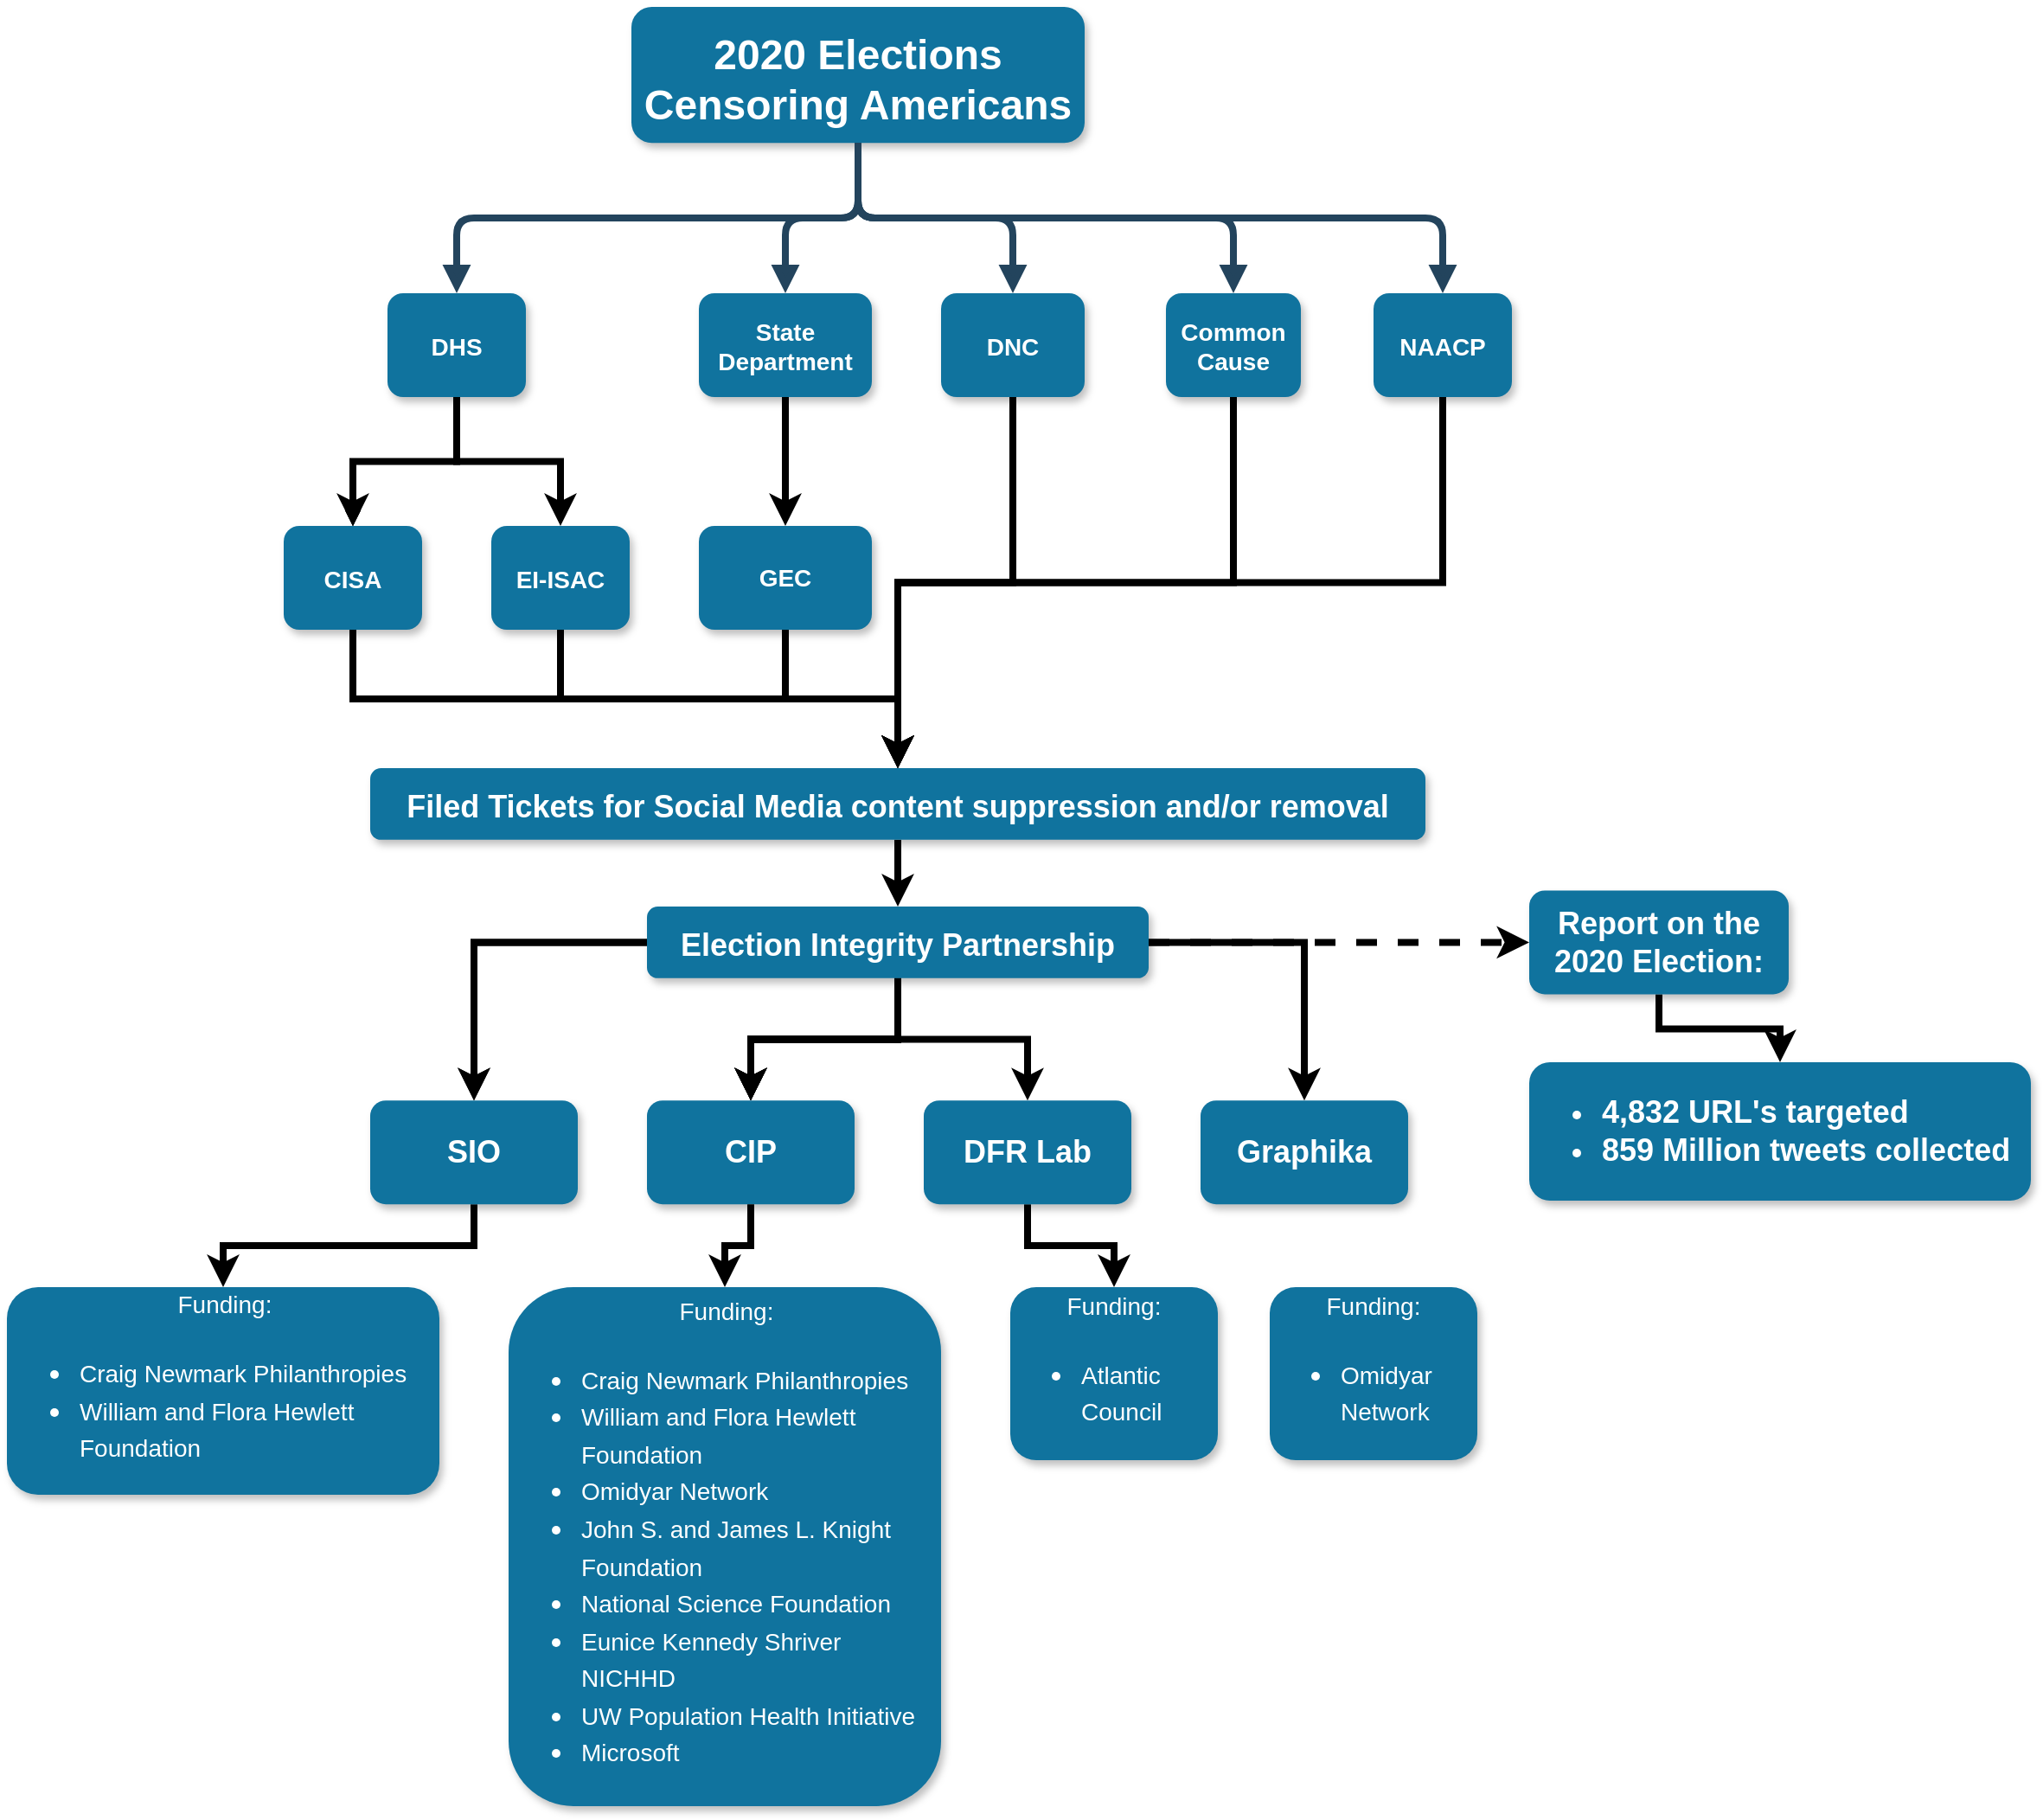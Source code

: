 <mxfile version="25.0.3">
  <diagram name="Page-1" id="97916047-d0de-89f5-080d-49f4d83e522f">
    <mxGraphModel dx="2014" dy="1180" grid="1" gridSize="10" guides="1" tooltips="1" connect="1" arrows="1" fold="1" page="1" pageScale="1.5" pageWidth="1169" pageHeight="827" background="none" math="0" shadow="0">
      <root>
        <mxCell id="0" />
        <mxCell id="1" parent="0" />
        <mxCell id="2" value="2020 Elections&#xa;Censoring Americans" style="rounded=1;fillColor=#10739E;strokeColor=none;shadow=1;gradientColor=none;fontStyle=1;fontColor=#FFFFFF;fontSize=24;" parent="1" vertex="1">
          <mxGeometry x="641" y="190" width="262" height="78.6" as="geometry" />
        </mxCell>
        <mxCell id="8mUJGmUW6T9Jdl6dIGD1-65" value="" style="edgeStyle=orthogonalEdgeStyle;rounded=0;orthogonalLoop=1;jettySize=auto;html=1;" edge="1" parent="1" source="3" target="8mUJGmUW6T9Jdl6dIGD1-64">
          <mxGeometry relative="1" as="geometry" />
        </mxCell>
        <mxCell id="8mUJGmUW6T9Jdl6dIGD1-66" value="" style="edgeStyle=orthogonalEdgeStyle;rounded=0;orthogonalLoop=1;jettySize=auto;html=1;" edge="1" parent="1" source="3" target="8mUJGmUW6T9Jdl6dIGD1-64">
          <mxGeometry relative="1" as="geometry" />
        </mxCell>
        <mxCell id="8mUJGmUW6T9Jdl6dIGD1-67" value="" style="edgeStyle=orthogonalEdgeStyle;rounded=0;orthogonalLoop=1;jettySize=auto;html=1;" edge="1" parent="1" source="3" target="8mUJGmUW6T9Jdl6dIGD1-64">
          <mxGeometry relative="1" as="geometry" />
        </mxCell>
        <mxCell id="8mUJGmUW6T9Jdl6dIGD1-68" value="" style="edgeStyle=orthogonalEdgeStyle;rounded=0;orthogonalLoop=1;jettySize=auto;html=1;strokeWidth=4;" edge="1" parent="1" source="3" target="8mUJGmUW6T9Jdl6dIGD1-64">
          <mxGeometry relative="1" as="geometry" />
        </mxCell>
        <mxCell id="8mUJGmUW6T9Jdl6dIGD1-70" value="" style="edgeStyle=orthogonalEdgeStyle;rounded=0;orthogonalLoop=1;jettySize=auto;html=1;strokeWidth=4;" edge="1" parent="1" source="3" target="8mUJGmUW6T9Jdl6dIGD1-69">
          <mxGeometry relative="1" as="geometry" />
        </mxCell>
        <mxCell id="3" value="DHS" style="rounded=1;fillColor=#10739E;strokeColor=none;shadow=1;gradientColor=none;fontStyle=1;fontColor=#FFFFFF;fontSize=14;" parent="1" vertex="1">
          <mxGeometry x="500" y="355.5" width="80" height="60" as="geometry" />
        </mxCell>
        <mxCell id="29" value="" style="edgeStyle=elbowEdgeStyle;elbow=vertical;strokeWidth=4;endArrow=block;endFill=1;fontStyle=1;strokeColor=#23445D;" parent="1" source="2" target="3" edge="1">
          <mxGeometry x="22" y="165.5" width="100" height="100" as="geometry">
            <mxPoint x="22" y="265.5" as="sourcePoint" />
            <mxPoint x="122" y="165.5" as="targetPoint" />
          </mxGeometry>
        </mxCell>
        <mxCell id="8mUJGmUW6T9Jdl6dIGD1-72" value="" style="edgeStyle=orthogonalEdgeStyle;rounded=0;orthogonalLoop=1;jettySize=auto;html=1;strokeWidth=4;" edge="1" parent="1" source="8mUJGmUW6T9Jdl6dIGD1-55" target="8mUJGmUW6T9Jdl6dIGD1-71">
          <mxGeometry relative="1" as="geometry" />
        </mxCell>
        <mxCell id="8mUJGmUW6T9Jdl6dIGD1-55" value="State Department" style="rounded=1;fillColor=#10739E;strokeColor=none;shadow=1;gradientColor=none;fontStyle=1;fontColor=#FFFFFF;fontSize=14;whiteSpace=wrap;" vertex="1" parent="1">
          <mxGeometry x="680" y="355.5" width="100" height="60" as="geometry" />
        </mxCell>
        <mxCell id="8mUJGmUW6T9Jdl6dIGD1-77" style="edgeStyle=orthogonalEdgeStyle;shape=connector;rounded=0;orthogonalLoop=1;jettySize=auto;html=1;exitX=0.5;exitY=1;exitDx=0;exitDy=0;strokeColor=default;strokeWidth=4;align=center;verticalAlign=middle;fontFamily=Helvetica;fontSize=11;fontColor=default;labelBackgroundColor=default;endArrow=classic;" edge="1" parent="1" source="8mUJGmUW6T9Jdl6dIGD1-56" target="8mUJGmUW6T9Jdl6dIGD1-73">
          <mxGeometry relative="1" as="geometry" />
        </mxCell>
        <mxCell id="8mUJGmUW6T9Jdl6dIGD1-56" value="DNC" style="rounded=1;fillColor=#10739E;strokeColor=none;shadow=1;gradientColor=none;fontStyle=1;fontColor=#FFFFFF;fontSize=14;" vertex="1" parent="1">
          <mxGeometry x="820" y="355.5" width="83" height="60" as="geometry" />
        </mxCell>
        <mxCell id="8mUJGmUW6T9Jdl6dIGD1-78" style="edgeStyle=orthogonalEdgeStyle;shape=connector;rounded=0;orthogonalLoop=1;jettySize=auto;html=1;exitX=0.5;exitY=1;exitDx=0;exitDy=0;strokeColor=default;strokeWidth=4;align=center;verticalAlign=middle;fontFamily=Helvetica;fontSize=11;fontColor=default;labelBackgroundColor=default;endArrow=classic;" edge="1" parent="1" source="8mUJGmUW6T9Jdl6dIGD1-57" target="8mUJGmUW6T9Jdl6dIGD1-73">
          <mxGeometry relative="1" as="geometry" />
        </mxCell>
        <mxCell id="8mUJGmUW6T9Jdl6dIGD1-57" value="Common Cause" style="rounded=1;fillColor=#10739E;strokeColor=none;shadow=1;gradientColor=none;fontStyle=1;fontColor=#FFFFFF;fontSize=14;whiteSpace=wrap;" vertex="1" parent="1">
          <mxGeometry x="950" y="355.5" width="78" height="60" as="geometry" />
        </mxCell>
        <mxCell id="8mUJGmUW6T9Jdl6dIGD1-79" style="edgeStyle=orthogonalEdgeStyle;shape=connector;rounded=0;orthogonalLoop=1;jettySize=auto;html=1;exitX=0.5;exitY=1;exitDx=0;exitDy=0;strokeColor=default;strokeWidth=4;align=center;verticalAlign=middle;fontFamily=Helvetica;fontSize=11;fontColor=default;labelBackgroundColor=default;endArrow=classic;" edge="1" parent="1" source="8mUJGmUW6T9Jdl6dIGD1-58" target="8mUJGmUW6T9Jdl6dIGD1-73">
          <mxGeometry relative="1" as="geometry" />
        </mxCell>
        <mxCell id="8mUJGmUW6T9Jdl6dIGD1-58" value="NAACP" style="rounded=1;fillColor=#10739E;strokeColor=none;shadow=1;gradientColor=none;fontStyle=1;fontColor=#FFFFFF;fontSize=14;" vertex="1" parent="1">
          <mxGeometry x="1070" y="355.5" width="80" height="60" as="geometry" />
        </mxCell>
        <mxCell id="8mUJGmUW6T9Jdl6dIGD1-60" value="" style="edgeStyle=elbowEdgeStyle;elbow=vertical;strokeWidth=4;endArrow=block;endFill=1;fontStyle=1;strokeColor=#23445D;entryX=0.5;entryY=0;entryDx=0;entryDy=0;exitX=0.5;exitY=1;exitDx=0;exitDy=0;" edge="1" parent="1" source="2" target="8mUJGmUW6T9Jdl6dIGD1-55">
          <mxGeometry x="22" y="165.5" width="100" height="100" as="geometry">
            <mxPoint x="782" y="279" as="sourcePoint" />
            <mxPoint x="520" y="366" as="targetPoint" />
          </mxGeometry>
        </mxCell>
        <mxCell id="8mUJGmUW6T9Jdl6dIGD1-61" value="" style="edgeStyle=elbowEdgeStyle;elbow=vertical;strokeWidth=4;endArrow=block;endFill=1;fontStyle=1;strokeColor=#23445D;entryX=0.5;entryY=0;entryDx=0;entryDy=0;exitX=0.5;exitY=1;exitDx=0;exitDy=0;" edge="1" parent="1" source="2" target="8mUJGmUW6T9Jdl6dIGD1-57">
          <mxGeometry x="22" y="165.5" width="100" height="100" as="geometry">
            <mxPoint x="860" y="590" as="sourcePoint" />
            <mxPoint x="598" y="677" as="targetPoint" />
          </mxGeometry>
        </mxCell>
        <mxCell id="8mUJGmUW6T9Jdl6dIGD1-62" value="" style="edgeStyle=elbowEdgeStyle;elbow=vertical;strokeWidth=4;endArrow=block;endFill=1;fontStyle=1;strokeColor=#23445D;entryX=0.5;entryY=0;entryDx=0;entryDy=0;exitX=0.5;exitY=1;exitDx=0;exitDy=0;" edge="1" parent="1" source="2" target="8mUJGmUW6T9Jdl6dIGD1-58">
          <mxGeometry x="22" y="165.5" width="100" height="100" as="geometry">
            <mxPoint x="1302" y="620" as="sourcePoint" />
            <mxPoint x="1040" y="707" as="targetPoint" />
          </mxGeometry>
        </mxCell>
        <mxCell id="8mUJGmUW6T9Jdl6dIGD1-63" value="" style="edgeStyle=elbowEdgeStyle;elbow=vertical;strokeWidth=4;endArrow=block;endFill=1;fontStyle=1;strokeColor=#23445D;entryX=0.5;entryY=0;entryDx=0;entryDy=0;exitX=0.5;exitY=1;exitDx=0;exitDy=0;" edge="1" parent="1" source="2" target="8mUJGmUW6T9Jdl6dIGD1-56">
          <mxGeometry x="22" y="165.5" width="100" height="100" as="geometry">
            <mxPoint x="1272" y="210" as="sourcePoint" />
            <mxPoint x="1010" y="297" as="targetPoint" />
          </mxGeometry>
        </mxCell>
        <mxCell id="8mUJGmUW6T9Jdl6dIGD1-74" style="edgeStyle=orthogonalEdgeStyle;shape=connector;rounded=0;orthogonalLoop=1;jettySize=auto;html=1;exitX=0.5;exitY=1;exitDx=0;exitDy=0;strokeColor=default;strokeWidth=4;align=center;verticalAlign=middle;fontFamily=Helvetica;fontSize=11;fontColor=default;labelBackgroundColor=default;endArrow=classic;" edge="1" parent="1" source="8mUJGmUW6T9Jdl6dIGD1-64" target="8mUJGmUW6T9Jdl6dIGD1-73">
          <mxGeometry relative="1" as="geometry" />
        </mxCell>
        <UserObject label="CISA" tooltip="Cybersecurity Infrastructure Security Agency" id="8mUJGmUW6T9Jdl6dIGD1-64">
          <mxCell style="rounded=1;fillColor=#10739E;strokeColor=none;shadow=1;gradientColor=none;fontStyle=1;fontColor=#FFFFFF;fontSize=14;" vertex="1" parent="1">
            <mxGeometry x="440" y="490" width="80" height="60" as="geometry" />
          </mxCell>
        </UserObject>
        <mxCell id="8mUJGmUW6T9Jdl6dIGD1-75" style="edgeStyle=orthogonalEdgeStyle;shape=connector;rounded=0;orthogonalLoop=1;jettySize=auto;html=1;exitX=0.5;exitY=1;exitDx=0;exitDy=0;strokeColor=default;strokeWidth=4;align=center;verticalAlign=middle;fontFamily=Helvetica;fontSize=11;fontColor=default;labelBackgroundColor=default;endArrow=classic;" edge="1" parent="1" source="8mUJGmUW6T9Jdl6dIGD1-69" target="8mUJGmUW6T9Jdl6dIGD1-73">
          <mxGeometry relative="1" as="geometry" />
        </mxCell>
        <UserObject label="EI-ISAC" tooltip="Elections Infrastructure Information Sharing &amp; Analysis Center" id="8mUJGmUW6T9Jdl6dIGD1-69">
          <mxCell style="rounded=1;fillColor=#10739E;strokeColor=none;shadow=1;gradientColor=none;fontStyle=1;fontColor=#FFFFFF;fontSize=14;" vertex="1" parent="1">
            <mxGeometry x="560" y="490" width="80" height="60" as="geometry" />
          </mxCell>
        </UserObject>
        <mxCell id="8mUJGmUW6T9Jdl6dIGD1-76" style="edgeStyle=orthogonalEdgeStyle;shape=connector;rounded=0;orthogonalLoop=1;jettySize=auto;html=1;exitX=0.5;exitY=1;exitDx=0;exitDy=0;strokeColor=default;strokeWidth=4;align=center;verticalAlign=middle;fontFamily=Helvetica;fontSize=11;fontColor=default;labelBackgroundColor=default;endArrow=classic;" edge="1" parent="1" source="8mUJGmUW6T9Jdl6dIGD1-71" target="8mUJGmUW6T9Jdl6dIGD1-73">
          <mxGeometry relative="1" as="geometry" />
        </mxCell>
        <UserObject label="GEC" tooltip="Global Engagement Center" id="8mUJGmUW6T9Jdl6dIGD1-71">
          <mxCell style="rounded=1;fillColor=#10739E;strokeColor=none;shadow=1;gradientColor=none;fontStyle=1;fontColor=#FFFFFF;fontSize=14;whiteSpace=wrap;" vertex="1" parent="1">
            <mxGeometry x="680" y="490" width="100" height="60" as="geometry" />
          </mxCell>
        </UserObject>
        <mxCell id="8mUJGmUW6T9Jdl6dIGD1-81" value="" style="edgeStyle=orthogonalEdgeStyle;shape=connector;rounded=0;orthogonalLoop=1;jettySize=auto;html=1;strokeColor=default;strokeWidth=4;align=center;verticalAlign=middle;fontFamily=Helvetica;fontSize=11;fontColor=default;labelBackgroundColor=default;endArrow=classic;" edge="1" parent="1" source="8mUJGmUW6T9Jdl6dIGD1-73" target="8mUJGmUW6T9Jdl6dIGD1-80">
          <mxGeometry relative="1" as="geometry" />
        </mxCell>
        <mxCell id="8mUJGmUW6T9Jdl6dIGD1-73" value="Filed Tickets for Social Media content suppression and/or removal" style="rounded=1;fillColor=#10739E;strokeColor=none;shadow=1;gradientColor=none;fontStyle=1;fontColor=#FFFFFF;fontSize=18;" vertex="1" parent="1">
          <mxGeometry x="490" y="630" width="610" height="41.4" as="geometry" />
        </mxCell>
        <mxCell id="8mUJGmUW6T9Jdl6dIGD1-84" value="" style="edgeStyle=orthogonalEdgeStyle;shape=connector;rounded=0;orthogonalLoop=1;jettySize=auto;html=1;strokeColor=default;strokeWidth=4;align=center;verticalAlign=middle;fontFamily=Helvetica;fontSize=11;fontColor=default;labelBackgroundColor=default;endArrow=classic;" edge="1" parent="1" source="8mUJGmUW6T9Jdl6dIGD1-80" target="8mUJGmUW6T9Jdl6dIGD1-83">
          <mxGeometry relative="1" as="geometry" />
        </mxCell>
        <mxCell id="8mUJGmUW6T9Jdl6dIGD1-85" value="" style="edgeStyle=orthogonalEdgeStyle;shape=connector;rounded=0;orthogonalLoop=1;jettySize=auto;html=1;strokeColor=default;strokeWidth=4;align=center;verticalAlign=middle;fontFamily=Helvetica;fontSize=11;fontColor=default;labelBackgroundColor=default;endArrow=classic;" edge="1" parent="1" source="8mUJGmUW6T9Jdl6dIGD1-80" target="8mUJGmUW6T9Jdl6dIGD1-83">
          <mxGeometry relative="1" as="geometry" />
        </mxCell>
        <mxCell id="8mUJGmUW6T9Jdl6dIGD1-87" value="" style="edgeStyle=orthogonalEdgeStyle;shape=connector;rounded=0;orthogonalLoop=1;jettySize=auto;html=1;strokeColor=default;strokeWidth=4;align=center;verticalAlign=middle;fontFamily=Helvetica;fontSize=11;fontColor=default;labelBackgroundColor=default;endArrow=classic;" edge="1" parent="1" source="8mUJGmUW6T9Jdl6dIGD1-80" target="8mUJGmUW6T9Jdl6dIGD1-86">
          <mxGeometry relative="1" as="geometry" />
        </mxCell>
        <mxCell id="8mUJGmUW6T9Jdl6dIGD1-88" value="" style="edgeStyle=orthogonalEdgeStyle;shape=connector;rounded=0;orthogonalLoop=1;jettySize=auto;html=1;strokeColor=default;strokeWidth=4;align=center;verticalAlign=middle;fontFamily=Helvetica;fontSize=11;fontColor=default;labelBackgroundColor=default;endArrow=classic;" edge="1" parent="1" source="8mUJGmUW6T9Jdl6dIGD1-80" target="8mUJGmUW6T9Jdl6dIGD1-86">
          <mxGeometry relative="1" as="geometry" />
        </mxCell>
        <mxCell id="8mUJGmUW6T9Jdl6dIGD1-89" value="" style="edgeStyle=orthogonalEdgeStyle;shape=connector;rounded=0;orthogonalLoop=1;jettySize=auto;html=1;strokeColor=default;strokeWidth=4;align=center;verticalAlign=middle;fontFamily=Helvetica;fontSize=11;fontColor=default;labelBackgroundColor=default;endArrow=classic;" edge="1" parent="1" source="8mUJGmUW6T9Jdl6dIGD1-80" target="8mUJGmUW6T9Jdl6dIGD1-86">
          <mxGeometry relative="1" as="geometry" />
        </mxCell>
        <mxCell id="8mUJGmUW6T9Jdl6dIGD1-90" value="" style="edgeStyle=orthogonalEdgeStyle;shape=connector;rounded=0;orthogonalLoop=1;jettySize=auto;html=1;strokeColor=default;strokeWidth=4;align=center;verticalAlign=middle;fontFamily=Helvetica;fontSize=11;fontColor=default;labelBackgroundColor=default;endArrow=classic;" edge="1" parent="1" source="8mUJGmUW6T9Jdl6dIGD1-80" target="8mUJGmUW6T9Jdl6dIGD1-86">
          <mxGeometry relative="1" as="geometry" />
        </mxCell>
        <mxCell id="8mUJGmUW6T9Jdl6dIGD1-92" value="" style="edgeStyle=orthogonalEdgeStyle;shape=connector;rounded=0;orthogonalLoop=1;jettySize=auto;html=1;strokeColor=default;strokeWidth=4;align=center;verticalAlign=middle;fontFamily=Helvetica;fontSize=11;fontColor=default;labelBackgroundColor=default;endArrow=classic;" edge="1" parent="1" source="8mUJGmUW6T9Jdl6dIGD1-80" target="8mUJGmUW6T9Jdl6dIGD1-91">
          <mxGeometry relative="1" as="geometry" />
        </mxCell>
        <mxCell id="8mUJGmUW6T9Jdl6dIGD1-94" value="" style="edgeStyle=orthogonalEdgeStyle;shape=connector;rounded=0;orthogonalLoop=1;jettySize=auto;html=1;strokeColor=default;strokeWidth=4;align=center;verticalAlign=middle;fontFamily=Helvetica;fontSize=11;fontColor=default;labelBackgroundColor=default;endArrow=classic;" edge="1" parent="1" source="8mUJGmUW6T9Jdl6dIGD1-80" target="8mUJGmUW6T9Jdl6dIGD1-93">
          <mxGeometry relative="1" as="geometry" />
        </mxCell>
        <mxCell id="8mUJGmUW6T9Jdl6dIGD1-96" value="" style="edgeStyle=orthogonalEdgeStyle;shape=connector;rounded=0;orthogonalLoop=1;jettySize=auto;html=1;strokeColor=default;strokeWidth=4;align=center;verticalAlign=middle;fontFamily=Helvetica;fontSize=11;fontColor=default;labelBackgroundColor=default;endArrow=classic;dashed=1;" edge="1" parent="1" source="8mUJGmUW6T9Jdl6dIGD1-80" target="8mUJGmUW6T9Jdl6dIGD1-95">
          <mxGeometry relative="1" as="geometry" />
        </mxCell>
        <mxCell id="8mUJGmUW6T9Jdl6dIGD1-80" value="Election Integrity Partnership" style="rounded=1;fillColor=#10739E;strokeColor=none;shadow=1;gradientColor=none;fontStyle=1;fontColor=#FFFFFF;fontSize=18;" vertex="1" parent="1">
          <mxGeometry x="650" y="710" width="290" height="41.4" as="geometry" />
        </mxCell>
        <mxCell id="8mUJGmUW6T9Jdl6dIGD1-103" value="" style="edgeStyle=orthogonalEdgeStyle;shape=connector;rounded=0;orthogonalLoop=1;jettySize=auto;html=1;strokeColor=default;strokeWidth=4;align=center;verticalAlign=middle;fontFamily=Helvetica;fontSize=11;fontColor=default;labelBackgroundColor=default;endArrow=classic;" edge="1" parent="1" source="8mUJGmUW6T9Jdl6dIGD1-83" target="8mUJGmUW6T9Jdl6dIGD1-102">
          <mxGeometry relative="1" as="geometry" />
        </mxCell>
        <UserObject label="SIO" tooltip="Stanford Internet Observatory - Stanford University" id="8mUJGmUW6T9Jdl6dIGD1-83">
          <mxCell style="whiteSpace=wrap;html=1;fontSize=18;fillColor=#10739E;strokeColor=none;fontColor=#FFFFFF;rounded=1;shadow=1;gradientColor=none;fontStyle=1;" vertex="1" parent="1">
            <mxGeometry x="490" y="822.1" width="120" height="60" as="geometry" />
          </mxCell>
        </UserObject>
        <UserObject label="CIP" tooltip="Center for an Informed Public - University of Washington" id="8mUJGmUW6T9Jdl6dIGD1-86">
          <mxCell style="whiteSpace=wrap;html=1;fontSize=18;fillColor=#10739E;strokeColor=none;fontColor=#FFFFFF;rounded=1;shadow=1;gradientColor=none;fontStyle=1;" vertex="1" parent="1">
            <mxGeometry x="650" y="822.1" width="120" height="60" as="geometry" />
          </mxCell>
        </UserObject>
        <UserObject label="Graphika" tooltip="Social Media Analytics firm" id="8mUJGmUW6T9Jdl6dIGD1-91">
          <mxCell style="whiteSpace=wrap;html=1;fontSize=18;fillColor=#10739E;strokeColor=none;fontColor=#FFFFFF;rounded=1;shadow=1;gradientColor=none;fontStyle=1;" vertex="1" parent="1">
            <mxGeometry x="970" y="822.1" width="120" height="60" as="geometry" />
          </mxCell>
        </UserObject>
        <mxCell id="8mUJGmUW6T9Jdl6dIGD1-107" value="" style="edgeStyle=orthogonalEdgeStyle;shape=connector;rounded=0;orthogonalLoop=1;jettySize=auto;html=1;strokeColor=default;strokeWidth=4;align=center;verticalAlign=middle;fontFamily=Helvetica;fontSize=11;fontColor=default;labelBackgroundColor=default;endArrow=classic;" edge="1" parent="1" source="8mUJGmUW6T9Jdl6dIGD1-93" target="8mUJGmUW6T9Jdl6dIGD1-106">
          <mxGeometry relative="1" as="geometry" />
        </mxCell>
        <UserObject label="DFR Lab" tooltip="Digital Forensic Research Lab - Atlantic Council" id="8mUJGmUW6T9Jdl6dIGD1-93">
          <mxCell style="whiteSpace=wrap;html=1;fontSize=18;fillColor=#10739E;strokeColor=none;fontColor=#FFFFFF;rounded=1;shadow=1;gradientColor=none;fontStyle=1;" vertex="1" parent="1">
            <mxGeometry x="810" y="822.1" width="120" height="60" as="geometry" />
          </mxCell>
        </UserObject>
        <mxCell id="8mUJGmUW6T9Jdl6dIGD1-98" value="" style="edgeStyle=orthogonalEdgeStyle;shape=connector;rounded=0;orthogonalLoop=1;jettySize=auto;html=1;strokeColor=default;strokeWidth=4;align=center;verticalAlign=middle;fontFamily=Helvetica;fontSize=11;fontColor=default;labelBackgroundColor=default;endArrow=classic;" edge="1" parent="1" source="8mUJGmUW6T9Jdl6dIGD1-95" target="8mUJGmUW6T9Jdl6dIGD1-97">
          <mxGeometry relative="1" as="geometry" />
        </mxCell>
        <mxCell id="8mUJGmUW6T9Jdl6dIGD1-95" value="Report on the 2020 Election:" style="whiteSpace=wrap;html=1;fontSize=18;fillColor=#10739E;strokeColor=none;fontColor=#FFFFFF;rounded=1;shadow=1;gradientColor=none;fontStyle=1;" vertex="1" parent="1">
          <mxGeometry x="1160" y="700.7" width="150" height="60" as="geometry" />
        </mxCell>
        <mxCell id="8mUJGmUW6T9Jdl6dIGD1-97" value="&lt;ul&gt;&lt;li&gt;4,832 URL&#39;s targeted&lt;/li&gt;&lt;li&gt;859 Million tweets collected&lt;/li&gt;&lt;/ul&gt;" style="whiteSpace=wrap;html=1;fontSize=18;fillColor=#10739E;strokeColor=none;fontColor=#FFFFFF;rounded=1;shadow=1;gradientColor=none;fontStyle=1;align=left;" vertex="1" parent="1">
          <mxGeometry x="1160" y="800" width="290" height="80" as="geometry" />
        </mxCell>
        <UserObject label="&lt;div style=&quot;text-align: center;&quot;&gt;&lt;span style=&quot;font-size: 14px; font-weight: normal; background-color: initial;&quot;&gt;Funding:&lt;/span&gt;&lt;/div&gt;&lt;div&gt;&lt;ul&gt;&lt;li&gt;&lt;font style=&quot;font-size: 14px; font-weight: normal;&quot;&gt;Craig Newmark Philanthropies&lt;/font&gt;&lt;/li&gt;&lt;li&gt;&lt;font style=&quot;font-size: 14px; font-weight: normal;&quot;&gt;William and Flora Hewlett Foundation&lt;/font&gt;&lt;/li&gt;&lt;/ul&gt;&lt;/div&gt;" tooltip="Stanford Internet Observatory - Stanford University" id="8mUJGmUW6T9Jdl6dIGD1-102">
          <mxCell style="whiteSpace=wrap;html=1;fontSize=18;fillColor=#10739E;strokeColor=none;fontColor=#FFFFFF;rounded=1;shadow=1;gradientColor=none;fontStyle=1;align=left;" vertex="1" parent="1">
            <mxGeometry x="280" y="930" width="250" height="120" as="geometry" />
          </mxCell>
        </UserObject>
        <UserObject label="&lt;div style=&quot;text-align: center;&quot;&gt;&lt;span style=&quot;font-size: 14px; font-weight: normal; background-color: initial;&quot;&gt;Funding:&lt;/span&gt;&lt;/div&gt;&lt;div&gt;&lt;ul&gt;&lt;li&gt;&lt;font style=&quot;font-size: 14px; font-weight: normal;&quot;&gt;Craig Newmark Philanthropies&lt;/font&gt;&lt;/li&gt;&lt;li&gt;&lt;font style=&quot;font-size: 14px; font-weight: normal;&quot;&gt;William and Flora Hewlett Foundation&lt;/font&gt;&lt;/li&gt;&lt;li&gt;&lt;font style=&quot;font-size: 14px; font-weight: normal;&quot;&gt;Omidyar Network&lt;/font&gt;&lt;/li&gt;&lt;li&gt;&lt;font style=&quot;font-size: 14px; font-weight: normal;&quot;&gt;John S. and James L. Knight Foundation&lt;/font&gt;&lt;/li&gt;&lt;li&gt;&lt;font style=&quot;font-size: 14px; font-weight: normal;&quot;&gt;National Science Foundation&lt;/font&gt;&lt;/li&gt;&lt;li&gt;&lt;font style=&quot;font-size: 14px; font-weight: normal;&quot;&gt;Eunice Kennedy Shriver NICHHD&lt;/font&gt;&lt;/li&gt;&lt;li&gt;&lt;font style=&quot;font-size: 14px; font-weight: normal;&quot;&gt;UW Population Health Initiative&lt;/font&gt;&lt;/li&gt;&lt;li&gt;&lt;font style=&quot;font-size: 14px; font-weight: normal;&quot;&gt;Microsoft&lt;/font&gt;&lt;/li&gt;&lt;/ul&gt;&lt;/div&gt;" tooltip="Stanford Internet Observatory - Stanford University" id="8mUJGmUW6T9Jdl6dIGD1-104">
          <mxCell style="whiteSpace=wrap;html=1;fontSize=18;fillColor=#10739E;strokeColor=none;fontColor=#FFFFFF;rounded=1;shadow=1;gradientColor=none;fontStyle=1;align=left;" vertex="1" parent="1">
            <mxGeometry x="570" y="930" width="250" height="300" as="geometry" />
          </mxCell>
        </UserObject>
        <mxCell id="8mUJGmUW6T9Jdl6dIGD1-105" style="edgeStyle=orthogonalEdgeStyle;shape=connector;rounded=0;orthogonalLoop=1;jettySize=auto;html=1;exitX=0.5;exitY=1;exitDx=0;exitDy=0;strokeColor=default;strokeWidth=4;align=center;verticalAlign=middle;fontFamily=Helvetica;fontSize=11;fontColor=default;labelBackgroundColor=default;endArrow=classic;" edge="1" parent="1" source="8mUJGmUW6T9Jdl6dIGD1-86" target="8mUJGmUW6T9Jdl6dIGD1-104">
          <mxGeometry relative="1" as="geometry">
            <mxPoint x="630" y="910" as="targetPoint" />
          </mxGeometry>
        </mxCell>
        <UserObject label="&lt;font style=&quot;font-size: 14px;&quot;&gt;Funding:&lt;/font&gt;&lt;div&gt;&lt;ul&gt;&lt;li style=&quot;text-align: left;&quot;&gt;&lt;span style=&quot;background-color: initial;&quot;&gt;&lt;font style=&quot;font-size: 14px;&quot;&gt;Atlantic Council&lt;/font&gt;&lt;/span&gt;&lt;/li&gt;&lt;/ul&gt;&lt;/div&gt;" tooltip="Digital Forensic Research Lab - Atlantic Council" id="8mUJGmUW6T9Jdl6dIGD1-106">
          <mxCell style="whiteSpace=wrap;html=1;fontSize=18;fillColor=#10739E;strokeColor=none;fontColor=#FFFFFF;rounded=1;shadow=1;gradientColor=none;fontStyle=0;" vertex="1" parent="1">
            <mxGeometry x="860" y="930" width="120" height="100" as="geometry" />
          </mxCell>
        </UserObject>
        <UserObject label="&lt;font style=&quot;font-size: 14px;&quot;&gt;Funding:&lt;/font&gt;&lt;div&gt;&lt;ul&gt;&lt;li style=&quot;text-align: left;&quot;&gt;&lt;font style=&quot;font-size: 14px;&quot;&gt;Omidyar Network&lt;/font&gt;&lt;/li&gt;&lt;/ul&gt;&lt;/div&gt;" tooltip="Digital Forensic Research Lab - Atlantic Council" id="8mUJGmUW6T9Jdl6dIGD1-108">
          <mxCell style="whiteSpace=wrap;html=1;fontSize=18;fillColor=#10739E;strokeColor=none;fontColor=#FFFFFF;rounded=1;shadow=1;gradientColor=none;fontStyle=0;" vertex="1" parent="1">
            <mxGeometry x="1010" y="930" width="120" height="100" as="geometry" />
          </mxCell>
        </UserObject>
      </root>
    </mxGraphModel>
  </diagram>
</mxfile>
